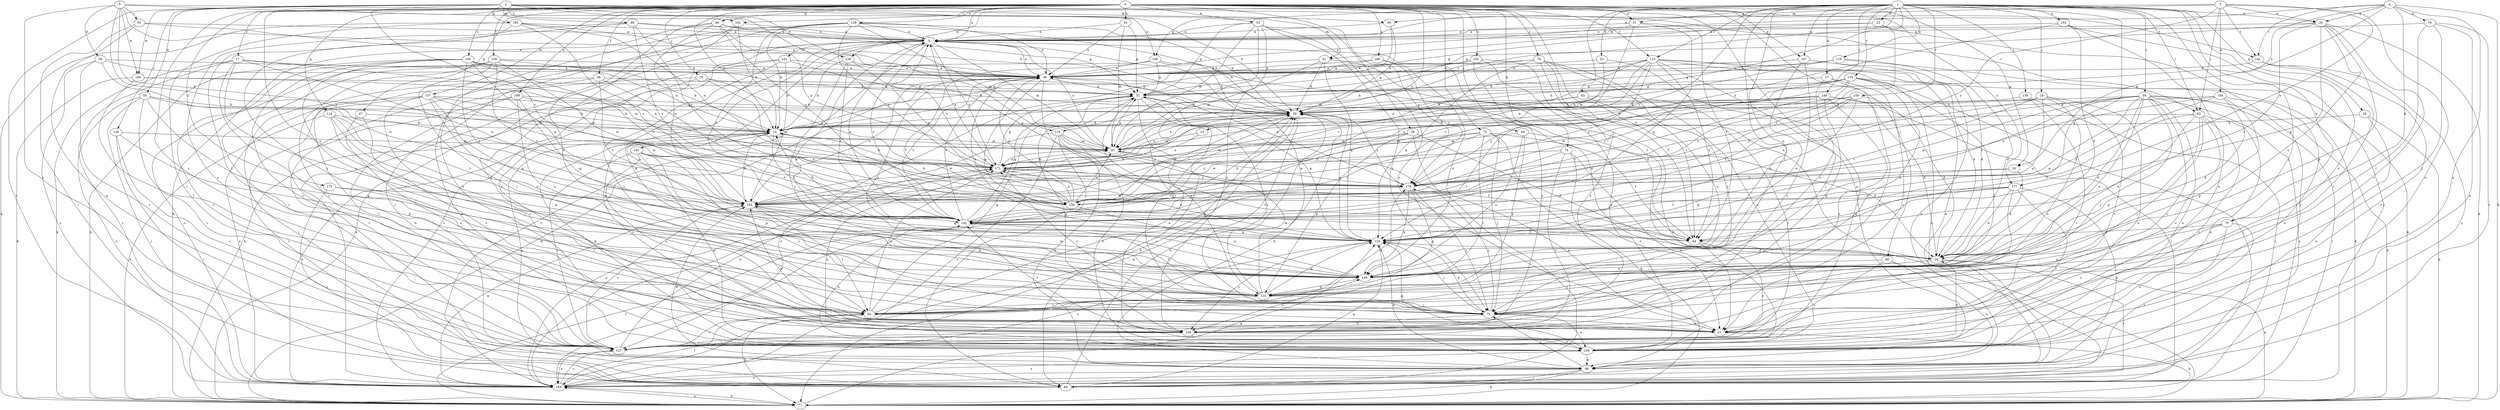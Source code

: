 strict digraph  {
0;
1;
2;
3;
4;
5;
6;
14;
17;
19;
20;
21;
22;
23;
26;
27;
28;
29;
31;
34;
36;
38;
39;
44;
46;
47;
50;
51;
53;
54;
55;
58;
59;
62;
63;
64;
69;
70;
71;
72;
74;
75;
76;
77;
79;
80;
83;
85;
89;
90;
91;
92;
99;
102;
103;
104;
106;
107;
109;
113;
114;
119;
120;
123;
125;
126;
127;
129;
134;
138;
139;
140;
141;
142;
145;
149;
150;
155;
156;
157;
159;
160;
161;
162;
163;
169;
171;
175;
177;
178;
180;
182;
183;
184;
0 -> 6  [label=a];
0 -> 14  [label=b];
0 -> 17  [label=c];
0 -> 31  [label=e];
0 -> 38  [label=f];
0 -> 39  [label=f];
0 -> 44  [label=f];
0 -> 46  [label=g];
0 -> 47  [label=g];
0 -> 50  [label=g];
0 -> 53  [label=h];
0 -> 54  [label=h];
0 -> 69  [label=j];
0 -> 70  [label=j];
0 -> 72  [label=k];
0 -> 74  [label=k];
0 -> 79  [label=l];
0 -> 80  [label=l];
0 -> 99  [label=n];
0 -> 102  [label=o];
0 -> 107  [label=p];
0 -> 114  [label=q];
0 -> 123  [label=r];
0 -> 129  [label=s];
0 -> 134  [label=s];
0 -> 138  [label=t];
0 -> 145  [label=u];
0 -> 149  [label=u];
0 -> 157  [label=w];
0 -> 169  [label=x];
0 -> 171  [label=x];
0 -> 175  [label=y];
0 -> 177  [label=y];
0 -> 180  [label=z];
0 -> 182  [label=z];
1 -> 19  [label=c];
1 -> 20  [label=c];
1 -> 21  [label=c];
1 -> 22  [label=d];
1 -> 23  [label=d];
1 -> 26  [label=d];
1 -> 27  [label=d];
1 -> 31  [label=e];
1 -> 34  [label=e];
1 -> 59  [label=i];
1 -> 62  [label=i];
1 -> 71  [label=j];
1 -> 75  [label=k];
1 -> 83  [label=l];
1 -> 85  [label=l];
1 -> 103  [label=o];
1 -> 107  [label=p];
1 -> 109  [label=p];
1 -> 119  [label=q];
1 -> 120  [label=q];
1 -> 123  [label=r];
1 -> 125  [label=r];
1 -> 139  [label=t];
1 -> 140  [label=t];
1 -> 149  [label=u];
1 -> 150  [label=v];
1 -> 155  [label=v];
1 -> 156  [label=v];
1 -> 159  [label=w];
2 -> 55  [label=h];
2 -> 58  [label=h];
2 -> 62  [label=i];
2 -> 89  [label=m];
2 -> 90  [label=m];
2 -> 109  [label=p];
2 -> 125  [label=r];
2 -> 126  [label=r];
2 -> 156  [label=v];
2 -> 159  [label=w];
2 -> 160  [label=w];
2 -> 182  [label=z];
2 -> 183  [label=z];
2 -> 184  [label=z];
3 -> 6  [label=a];
3 -> 34  [label=e];
3 -> 62  [label=i];
3 -> 90  [label=m];
3 -> 104  [label=o];
3 -> 106  [label=o];
3 -> 141  [label=t];
3 -> 177  [label=y];
3 -> 178  [label=y];
4 -> 34  [label=e];
4 -> 50  [label=g];
4 -> 58  [label=h];
4 -> 75  [label=k];
4 -> 76  [label=k];
4 -> 77  [label=k];
4 -> 91  [label=m];
4 -> 106  [label=o];
4 -> 141  [label=t];
5 -> 28  [label=d];
5 -> 58  [label=h];
5 -> 63  [label=i];
5 -> 91  [label=m];
5 -> 127  [label=r];
5 -> 141  [label=t];
5 -> 156  [label=v];
5 -> 160  [label=w];
5 -> 171  [label=x];
6 -> 36  [label=e];
6 -> 92  [label=m];
6 -> 113  [label=p];
6 -> 134  [label=s];
6 -> 142  [label=t];
6 -> 149  [label=u];
6 -> 161  [label=w];
6 -> 162  [label=w];
6 -> 171  [label=x];
6 -> 184  [label=z];
14 -> 92  [label=m];
14 -> 99  [label=n];
14 -> 134  [label=s];
14 -> 142  [label=t];
14 -> 184  [label=z];
17 -> 36  [label=e];
17 -> 77  [label=k];
17 -> 85  [label=l];
17 -> 149  [label=u];
17 -> 163  [label=w];
17 -> 171  [label=x];
17 -> 184  [label=z];
19 -> 21  [label=c];
19 -> 58  [label=h];
19 -> 106  [label=o];
19 -> 120  [label=q];
19 -> 134  [label=s];
19 -> 142  [label=t];
19 -> 178  [label=y];
20 -> 92  [label=m];
20 -> 171  [label=x];
21 -> 77  [label=k];
22 -> 36  [label=e];
22 -> 127  [label=r];
22 -> 156  [label=v];
23 -> 6  [label=a];
23 -> 51  [label=g];
23 -> 64  [label=i];
23 -> 142  [label=t];
26 -> 14  [label=b];
26 -> 77  [label=k];
26 -> 99  [label=n];
27 -> 21  [label=c];
27 -> 51  [label=g];
27 -> 134  [label=s];
27 -> 149  [label=u];
28 -> 36  [label=e];
28 -> 58  [label=h];
28 -> 127  [label=r];
28 -> 163  [label=w];
28 -> 184  [label=z];
29 -> 6  [label=a];
29 -> 36  [label=e];
29 -> 64  [label=i];
29 -> 77  [label=k];
29 -> 149  [label=u];
31 -> 6  [label=a];
31 -> 36  [label=e];
31 -> 44  [label=f];
31 -> 120  [label=q];
31 -> 163  [label=w];
34 -> 6  [label=a];
34 -> 21  [label=c];
34 -> 44  [label=f];
34 -> 51  [label=g];
34 -> 77  [label=k];
34 -> 113  [label=p];
34 -> 120  [label=q];
34 -> 149  [label=u];
36 -> 51  [label=g];
36 -> 71  [label=j];
36 -> 77  [label=k];
36 -> 120  [label=q];
36 -> 142  [label=t];
36 -> 149  [label=u];
38 -> 29  [label=d];
38 -> 92  [label=m];
38 -> 99  [label=n];
38 -> 113  [label=p];
38 -> 156  [label=v];
39 -> 51  [label=g];
39 -> 64  [label=i];
39 -> 127  [label=r];
39 -> 142  [label=t];
39 -> 156  [label=v];
44 -> 21  [label=c];
44 -> 127  [label=r];
46 -> 6  [label=a];
46 -> 51  [label=g];
46 -> 77  [label=k];
46 -> 149  [label=u];
46 -> 163  [label=w];
46 -> 171  [label=x];
46 -> 178  [label=y];
47 -> 14  [label=b];
47 -> 21  [label=c];
47 -> 134  [label=s];
50 -> 29  [label=d];
50 -> 120  [label=q];
50 -> 178  [label=y];
51 -> 58  [label=h];
51 -> 64  [label=i];
51 -> 71  [label=j];
51 -> 106  [label=o];
51 -> 113  [label=p];
51 -> 184  [label=z];
53 -> 6  [label=a];
53 -> 21  [label=c];
53 -> 51  [label=g];
53 -> 71  [label=j];
53 -> 92  [label=m];
53 -> 127  [label=r];
53 -> 134  [label=s];
53 -> 178  [label=y];
54 -> 6  [label=a];
54 -> 36  [label=e];
54 -> 51  [label=g];
54 -> 92  [label=m];
55 -> 58  [label=h];
55 -> 64  [label=i];
55 -> 92  [label=m];
55 -> 113  [label=p];
55 -> 127  [label=r];
55 -> 184  [label=z];
58 -> 14  [label=b];
58 -> 77  [label=k];
58 -> 120  [label=q];
58 -> 156  [label=v];
58 -> 171  [label=x];
58 -> 178  [label=y];
59 -> 21  [label=c];
59 -> 29  [label=d];
59 -> 58  [label=h];
59 -> 64  [label=i];
59 -> 71  [label=j];
59 -> 77  [label=k];
59 -> 106  [label=o];
59 -> 120  [label=q];
59 -> 149  [label=u];
59 -> 156  [label=v];
59 -> 163  [label=w];
59 -> 178  [label=y];
59 -> 184  [label=z];
62 -> 14  [label=b];
62 -> 21  [label=c];
62 -> 29  [label=d];
62 -> 44  [label=f];
62 -> 71  [label=j];
62 -> 106  [label=o];
62 -> 113  [label=p];
62 -> 127  [label=r];
63 -> 6  [label=a];
63 -> 36  [label=e];
63 -> 64  [label=i];
63 -> 99  [label=n];
64 -> 58  [label=h];
64 -> 120  [label=q];
69 -> 29  [label=d];
69 -> 92  [label=m];
69 -> 113  [label=p];
69 -> 149  [label=u];
70 -> 51  [label=g];
70 -> 77  [label=k];
70 -> 106  [label=o];
70 -> 156  [label=v];
70 -> 171  [label=x];
71 -> 21  [label=c];
71 -> 106  [label=o];
71 -> 120  [label=q];
71 -> 134  [label=s];
71 -> 171  [label=x];
71 -> 178  [label=y];
72 -> 44  [label=f];
72 -> 71  [label=j];
72 -> 77  [label=k];
72 -> 85  [label=l];
72 -> 92  [label=m];
72 -> 142  [label=t];
72 -> 163  [label=w];
74 -> 21  [label=c];
74 -> 106  [label=o];
74 -> 127  [label=r];
74 -> 142  [label=t];
74 -> 171  [label=x];
75 -> 21  [label=c];
75 -> 44  [label=f];
75 -> 106  [label=o];
75 -> 113  [label=p];
75 -> 184  [label=z];
76 -> 6  [label=a];
76 -> 71  [label=j];
76 -> 85  [label=l];
76 -> 99  [label=n];
76 -> 184  [label=z];
77 -> 120  [label=q];
77 -> 142  [label=t];
77 -> 184  [label=z];
79 -> 36  [label=e];
79 -> 44  [label=f];
79 -> 71  [label=j];
79 -> 92  [label=m];
79 -> 106  [label=o];
79 -> 120  [label=q];
79 -> 134  [label=s];
80 -> 64  [label=i];
80 -> 99  [label=n];
80 -> 127  [label=r];
80 -> 149  [label=u];
83 -> 58  [label=h];
83 -> 127  [label=r];
83 -> 149  [label=u];
83 -> 163  [label=w];
85 -> 51  [label=g];
85 -> 58  [label=h];
85 -> 77  [label=k];
85 -> 127  [label=r];
85 -> 171  [label=x];
85 -> 178  [label=y];
89 -> 6  [label=a];
89 -> 21  [label=c];
89 -> 58  [label=h];
89 -> 85  [label=l];
89 -> 156  [label=v];
89 -> 178  [label=y];
90 -> 6  [label=a];
90 -> 14  [label=b];
90 -> 58  [label=h];
91 -> 36  [label=e];
91 -> 44  [label=f];
91 -> 58  [label=h];
91 -> 92  [label=m];
91 -> 120  [label=q];
92 -> 6  [label=a];
92 -> 44  [label=f];
92 -> 51  [label=g];
92 -> 58  [label=h];
92 -> 171  [label=x];
99 -> 58  [label=h];
99 -> 64  [label=i];
99 -> 71  [label=j];
99 -> 77  [label=k];
99 -> 163  [label=w];
99 -> 184  [label=z];
102 -> 36  [label=e];
102 -> 51  [label=g];
102 -> 77  [label=k];
102 -> 106  [label=o];
102 -> 134  [label=s];
103 -> 6  [label=a];
103 -> 29  [label=d];
103 -> 64  [label=i];
103 -> 106  [label=o];
103 -> 171  [label=x];
104 -> 29  [label=d];
104 -> 58  [label=h];
104 -> 106  [label=o];
104 -> 113  [label=p];
104 -> 142  [label=t];
104 -> 178  [label=y];
106 -> 14  [label=b];
106 -> 29  [label=d];
106 -> 99  [label=n];
106 -> 120  [label=q];
106 -> 184  [label=z];
107 -> 29  [label=d];
107 -> 36  [label=e];
107 -> 99  [label=n];
107 -> 134  [label=s];
107 -> 149  [label=u];
109 -> 29  [label=d];
109 -> 36  [label=e];
109 -> 44  [label=f];
109 -> 51  [label=g];
109 -> 58  [label=h];
109 -> 184  [label=z];
113 -> 6  [label=a];
113 -> 71  [label=j];
113 -> 85  [label=l];
113 -> 92  [label=m];
113 -> 120  [label=q];
113 -> 142  [label=t];
114 -> 14  [label=b];
114 -> 71  [label=j];
114 -> 77  [label=k];
114 -> 113  [label=p];
114 -> 142  [label=t];
114 -> 149  [label=u];
119 -> 29  [label=d];
119 -> 36  [label=e];
119 -> 51  [label=g];
119 -> 77  [label=k];
119 -> 92  [label=m];
120 -> 29  [label=d];
120 -> 36  [label=e];
120 -> 51  [label=g];
120 -> 71  [label=j];
120 -> 99  [label=n];
120 -> 134  [label=s];
120 -> 171  [label=x];
120 -> 184  [label=z];
123 -> 14  [label=b];
123 -> 29  [label=d];
123 -> 36  [label=e];
123 -> 44  [label=f];
123 -> 58  [label=h];
123 -> 71  [label=j];
123 -> 99  [label=n];
123 -> 142  [label=t];
123 -> 156  [label=v];
123 -> 171  [label=x];
123 -> 184  [label=z];
125 -> 64  [label=i];
125 -> 92  [label=m];
125 -> 99  [label=n];
125 -> 106  [label=o];
125 -> 163  [label=w];
125 -> 178  [label=y];
125 -> 184  [label=z];
126 -> 64  [label=i];
126 -> 92  [label=m];
126 -> 113  [label=p];
126 -> 127  [label=r];
127 -> 171  [label=x];
127 -> 184  [label=z];
129 -> 6  [label=a];
129 -> 14  [label=b];
129 -> 36  [label=e];
129 -> 58  [label=h];
129 -> 64  [label=i];
129 -> 92  [label=m];
129 -> 106  [label=o];
129 -> 142  [label=t];
129 -> 178  [label=y];
134 -> 51  [label=g];
134 -> 106  [label=o];
134 -> 127  [label=r];
134 -> 142  [label=t];
134 -> 149  [label=u];
134 -> 163  [label=w];
138 -> 14  [label=b];
138 -> 21  [label=c];
138 -> 36  [label=e];
138 -> 71  [label=j];
138 -> 127  [label=r];
138 -> 142  [label=t];
138 -> 163  [label=w];
138 -> 184  [label=z];
139 -> 58  [label=h];
139 -> 64  [label=i];
139 -> 127  [label=r];
140 -> 14  [label=b];
140 -> 29  [label=d];
140 -> 58  [label=h];
140 -> 64  [label=i];
140 -> 113  [label=p];
140 -> 134  [label=s];
140 -> 142  [label=t];
140 -> 178  [label=y];
141 -> 36  [label=e];
141 -> 85  [label=l];
141 -> 127  [label=r];
141 -> 184  [label=z];
142 -> 6  [label=a];
142 -> 14  [label=b];
142 -> 36  [label=e];
142 -> 44  [label=f];
142 -> 51  [label=g];
142 -> 58  [label=h];
142 -> 106  [label=o];
142 -> 120  [label=q];
145 -> 14  [label=b];
145 -> 21  [label=c];
145 -> 36  [label=e];
145 -> 58  [label=h];
145 -> 77  [label=k];
145 -> 85  [label=l];
145 -> 127  [label=r];
145 -> 142  [label=t];
145 -> 156  [label=v];
145 -> 163  [label=w];
149 -> 6  [label=a];
149 -> 113  [label=p];
149 -> 163  [label=w];
150 -> 29  [label=d];
150 -> 58  [label=h];
150 -> 120  [label=q];
150 -> 142  [label=t];
150 -> 171  [label=x];
150 -> 178  [label=y];
155 -> 51  [label=g];
155 -> 58  [label=h];
155 -> 64  [label=i];
155 -> 77  [label=k];
155 -> 85  [label=l];
155 -> 142  [label=t];
155 -> 149  [label=u];
155 -> 156  [label=v];
155 -> 163  [label=w];
155 -> 178  [label=y];
156 -> 6  [label=a];
156 -> 14  [label=b];
156 -> 36  [label=e];
156 -> 58  [label=h];
156 -> 92  [label=m];
156 -> 149  [label=u];
156 -> 171  [label=x];
157 -> 14  [label=b];
157 -> 21  [label=c];
157 -> 58  [label=h];
157 -> 64  [label=i];
157 -> 120  [label=q];
157 -> 149  [label=u];
157 -> 163  [label=w];
157 -> 184  [label=z];
159 -> 14  [label=b];
159 -> 36  [label=e];
159 -> 71  [label=j];
159 -> 142  [label=t];
159 -> 171  [label=x];
160 -> 51  [label=g];
160 -> 77  [label=k];
160 -> 85  [label=l];
160 -> 92  [label=m];
161 -> 36  [label=e];
161 -> 77  [label=k];
161 -> 85  [label=l];
161 -> 163  [label=w];
161 -> 178  [label=y];
161 -> 184  [label=z];
162 -> 21  [label=c];
162 -> 106  [label=o];
162 -> 113  [label=p];
162 -> 127  [label=r];
162 -> 134  [label=s];
162 -> 156  [label=v];
162 -> 171  [label=x];
163 -> 14  [label=b];
163 -> 36  [label=e];
163 -> 58  [label=h];
163 -> 85  [label=l];
163 -> 113  [label=p];
163 -> 120  [label=q];
163 -> 127  [label=r];
163 -> 142  [label=t];
169 -> 14  [label=b];
169 -> 58  [label=h];
169 -> 106  [label=o];
169 -> 120  [label=q];
169 -> 127  [label=r];
169 -> 149  [label=u];
171 -> 6  [label=a];
171 -> 14  [label=b];
171 -> 44  [label=f];
171 -> 51  [label=g];
171 -> 92  [label=m];
171 -> 106  [label=o];
171 -> 178  [label=y];
175 -> 64  [label=i];
175 -> 85  [label=l];
175 -> 163  [label=w];
177 -> 29  [label=d];
177 -> 71  [label=j];
177 -> 99  [label=n];
177 -> 120  [label=q];
177 -> 127  [label=r];
177 -> 142  [label=t];
177 -> 156  [label=v];
178 -> 36  [label=e];
178 -> 64  [label=i];
178 -> 71  [label=j];
178 -> 113  [label=p];
178 -> 149  [label=u];
178 -> 156  [label=v];
178 -> 163  [label=w];
180 -> 14  [label=b];
180 -> 36  [label=e];
180 -> 149  [label=u];
180 -> 178  [label=y];
182 -> 6  [label=a];
182 -> 14  [label=b];
182 -> 21  [label=c];
182 -> 64  [label=i];
183 -> 6  [label=a];
183 -> 36  [label=e];
183 -> 71  [label=j];
183 -> 77  [label=k];
183 -> 127  [label=r];
183 -> 156  [label=v];
183 -> 171  [label=x];
184 -> 58  [label=h];
184 -> 77  [label=k];
184 -> 85  [label=l];
184 -> 127  [label=r];
184 -> 142  [label=t];
184 -> 163  [label=w];
184 -> 171  [label=x];
}
